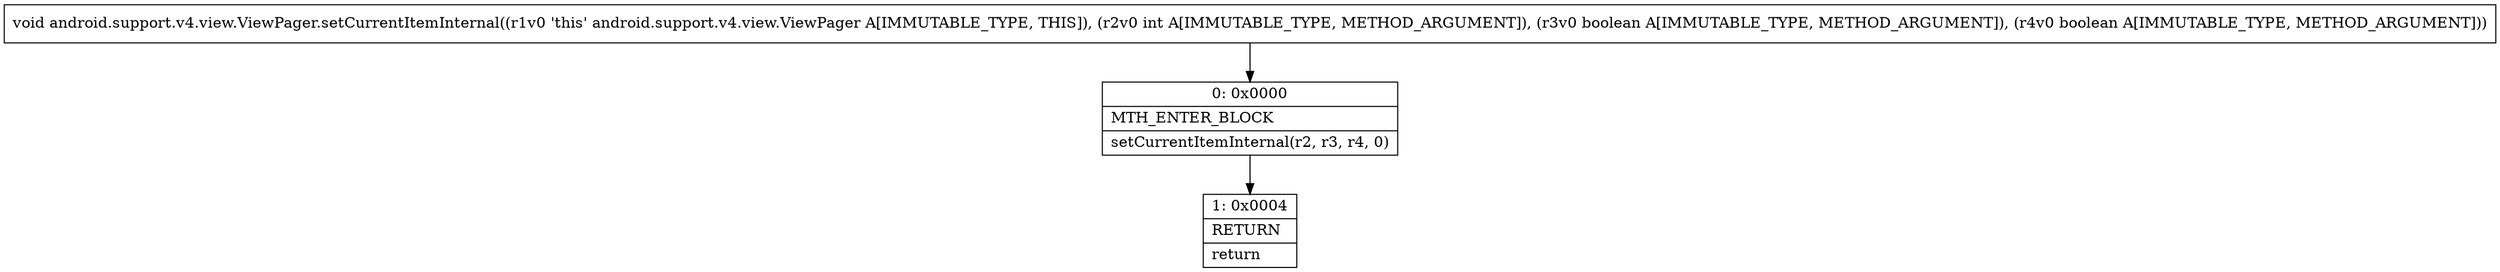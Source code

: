 digraph "CFG forandroid.support.v4.view.ViewPager.setCurrentItemInternal(IZZ)V" {
Node_0 [shape=record,label="{0\:\ 0x0000|MTH_ENTER_BLOCK\l|setCurrentItemInternal(r2, r3, r4, 0)\l}"];
Node_1 [shape=record,label="{1\:\ 0x0004|RETURN\l|return\l}"];
MethodNode[shape=record,label="{void android.support.v4.view.ViewPager.setCurrentItemInternal((r1v0 'this' android.support.v4.view.ViewPager A[IMMUTABLE_TYPE, THIS]), (r2v0 int A[IMMUTABLE_TYPE, METHOD_ARGUMENT]), (r3v0 boolean A[IMMUTABLE_TYPE, METHOD_ARGUMENT]), (r4v0 boolean A[IMMUTABLE_TYPE, METHOD_ARGUMENT])) }"];
MethodNode -> Node_0;
Node_0 -> Node_1;
}

